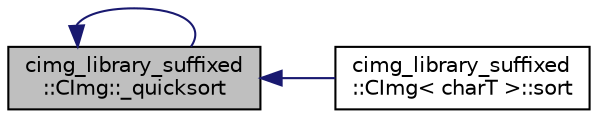 digraph "cimg_library_suffixed::CImg::_quicksort"
{
  edge [fontname="Helvetica",fontsize="10",labelfontname="Helvetica",labelfontsize="10"];
  node [fontname="Helvetica",fontsize="10",shape=record];
  rankdir="LR";
  Node1 [label="cimg_library_suffixed\l::CImg::_quicksort",height=0.2,width=0.4,color="black", fillcolor="grey75", style="filled" fontcolor="black"];
  Node1 -> Node2 [dir="back",color="midnightblue",fontsize="10",style="solid",fontname="Helvetica"];
  Node2 [label="cimg_library_suffixed\l::CImg\< charT \>::sort",height=0.2,width=0.4,color="black", fillcolor="white", style="filled",URL="$structcimg__library__suffixed_1_1_c_img.html#a146bc350d757a8b39ed08dc8272d7d77",tooltip="Sort pixel values and get sorting permutations."];
  Node1 -> Node1 [dir="back",color="midnightblue",fontsize="10",style="solid",fontname="Helvetica"];
}
